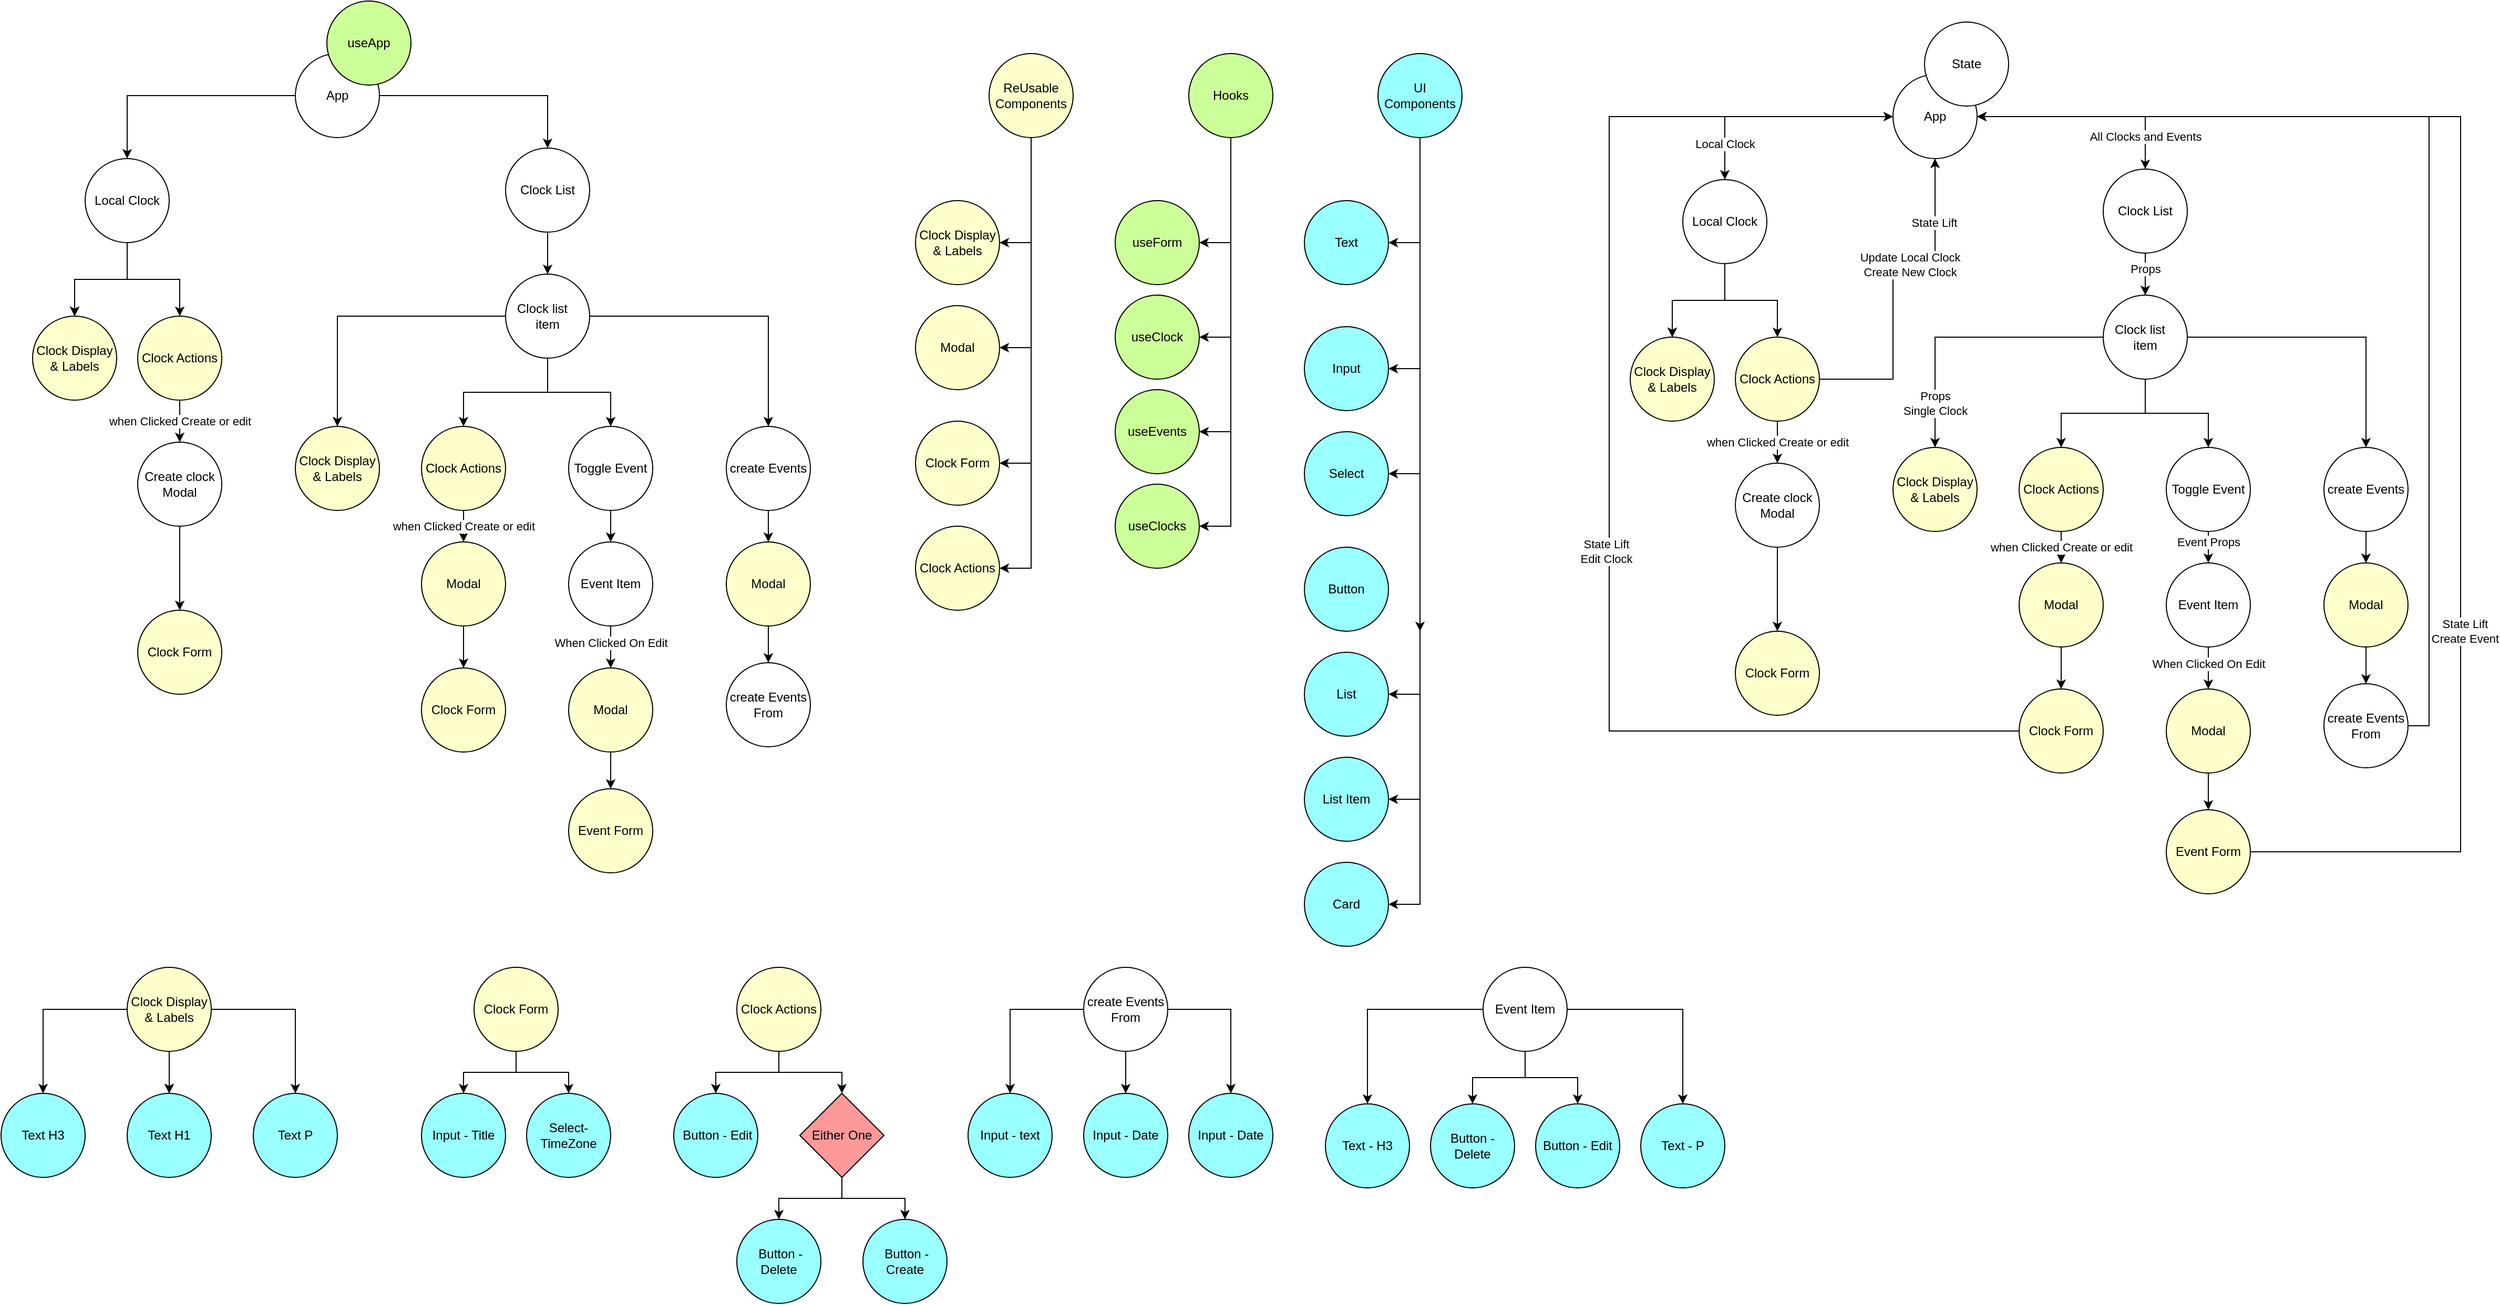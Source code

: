 <mxfile version="24.2.7" type="device">
  <diagram name="Page-1" id="4IScAdLVQbyTblqfuar1">
    <mxGraphModel dx="3585" dy="1930" grid="1" gridSize="10" guides="1" tooltips="1" connect="1" arrows="1" fold="1" page="1" pageScale="1" pageWidth="850" pageHeight="1100" math="0" shadow="0">
      <root>
        <mxCell id="0" />
        <mxCell id="1" parent="0" />
        <mxCell id="3OqYs08iJ2TYGvWtHfqb-6" value="" style="edgeStyle=orthogonalEdgeStyle;rounded=0;orthogonalLoop=1;jettySize=auto;html=1;" edge="1" parent="1" source="3OqYs08iJ2TYGvWtHfqb-1" target="3OqYs08iJ2TYGvWtHfqb-5">
          <mxGeometry relative="1" as="geometry" />
        </mxCell>
        <mxCell id="3OqYs08iJ2TYGvWtHfqb-8" value="" style="edgeStyle=orthogonalEdgeStyle;rounded=0;orthogonalLoop=1;jettySize=auto;html=1;" edge="1" parent="1" source="3OqYs08iJ2TYGvWtHfqb-1" target="3OqYs08iJ2TYGvWtHfqb-7">
          <mxGeometry relative="1" as="geometry" />
        </mxCell>
        <mxCell id="3OqYs08iJ2TYGvWtHfqb-1" value="App" style="ellipse;whiteSpace=wrap;html=1;aspect=fixed;" vertex="1" parent="1">
          <mxGeometry x="280" y="90" width="80" height="80" as="geometry" />
        </mxCell>
        <mxCell id="3OqYs08iJ2TYGvWtHfqb-21" value="" style="edgeStyle=orthogonalEdgeStyle;rounded=0;orthogonalLoop=1;jettySize=auto;html=1;" edge="1" parent="1" source="3OqYs08iJ2TYGvWtHfqb-5" target="3OqYs08iJ2TYGvWtHfqb-20">
          <mxGeometry relative="1" as="geometry" />
        </mxCell>
        <mxCell id="3OqYs08iJ2TYGvWtHfqb-22" value="" style="edgeStyle=orthogonalEdgeStyle;rounded=0;orthogonalLoop=1;jettySize=auto;html=1;" edge="1" parent="1" source="3OqYs08iJ2TYGvWtHfqb-5" target="3OqYs08iJ2TYGvWtHfqb-20">
          <mxGeometry relative="1" as="geometry" />
        </mxCell>
        <mxCell id="3OqYs08iJ2TYGvWtHfqb-25" value="" style="edgeStyle=orthogonalEdgeStyle;rounded=0;orthogonalLoop=1;jettySize=auto;html=1;" edge="1" parent="1" source="3OqYs08iJ2TYGvWtHfqb-5" target="3OqYs08iJ2TYGvWtHfqb-24">
          <mxGeometry relative="1" as="geometry" />
        </mxCell>
        <mxCell id="3OqYs08iJ2TYGvWtHfqb-5" value="Local Clock" style="ellipse;whiteSpace=wrap;html=1;aspect=fixed;" vertex="1" parent="1">
          <mxGeometry x="80" y="190" width="80" height="80" as="geometry" />
        </mxCell>
        <mxCell id="3OqYs08iJ2TYGvWtHfqb-30" value="" style="edgeStyle=orthogonalEdgeStyle;rounded=0;orthogonalLoop=1;jettySize=auto;html=1;" edge="1" parent="1" source="3OqYs08iJ2TYGvWtHfqb-7" target="3OqYs08iJ2TYGvWtHfqb-29">
          <mxGeometry relative="1" as="geometry" />
        </mxCell>
        <mxCell id="3OqYs08iJ2TYGvWtHfqb-7" value="Clock List" style="ellipse;whiteSpace=wrap;html=1;aspect=fixed;" vertex="1" parent="1">
          <mxGeometry x="480" y="180" width="80" height="80" as="geometry" />
        </mxCell>
        <mxCell id="3OqYs08iJ2TYGvWtHfqb-52" style="edgeStyle=orthogonalEdgeStyle;rounded=0;orthogonalLoop=1;jettySize=auto;html=1;" edge="1" parent="1" source="3OqYs08iJ2TYGvWtHfqb-9" target="3OqYs08iJ2TYGvWtHfqb-51">
          <mxGeometry relative="1" as="geometry" />
        </mxCell>
        <mxCell id="3OqYs08iJ2TYGvWtHfqb-9" value="Create clock Modal" style="ellipse;whiteSpace=wrap;html=1;aspect=fixed;" vertex="1" parent="1">
          <mxGeometry x="130" y="460" width="80" height="80" as="geometry" />
        </mxCell>
        <mxCell id="3OqYs08iJ2TYGvWtHfqb-38" value="" style="edgeStyle=orthogonalEdgeStyle;rounded=0;orthogonalLoop=1;jettySize=auto;html=1;" edge="1" parent="1" source="3OqYs08iJ2TYGvWtHfqb-11" target="3OqYs08iJ2TYGvWtHfqb-12">
          <mxGeometry relative="1" as="geometry">
            <Array as="points">
              <mxPoint x="980" y="270" />
            </Array>
          </mxGeometry>
        </mxCell>
        <mxCell id="3OqYs08iJ2TYGvWtHfqb-43" style="edgeStyle=orthogonalEdgeStyle;rounded=0;orthogonalLoop=1;jettySize=auto;html=1;entryX=1;entryY=0.5;entryDx=0;entryDy=0;" edge="1" parent="1" source="3OqYs08iJ2TYGvWtHfqb-11" target="3OqYs08iJ2TYGvWtHfqb-42">
          <mxGeometry relative="1" as="geometry" />
        </mxCell>
        <mxCell id="3OqYs08iJ2TYGvWtHfqb-50" style="edgeStyle=orthogonalEdgeStyle;rounded=0;orthogonalLoop=1;jettySize=auto;html=1;entryX=1;entryY=0.5;entryDx=0;entryDy=0;" edge="1" parent="1" source="3OqYs08iJ2TYGvWtHfqb-11" target="3OqYs08iJ2TYGvWtHfqb-49">
          <mxGeometry relative="1" as="geometry" />
        </mxCell>
        <mxCell id="3OqYs08iJ2TYGvWtHfqb-96" style="edgeStyle=orthogonalEdgeStyle;rounded=0;orthogonalLoop=1;jettySize=auto;html=1;entryX=1;entryY=0.5;entryDx=0;entryDy=0;" edge="1" parent="1" source="3OqYs08iJ2TYGvWtHfqb-11" target="3OqYs08iJ2TYGvWtHfqb-95">
          <mxGeometry relative="1" as="geometry" />
        </mxCell>
        <mxCell id="3OqYs08iJ2TYGvWtHfqb-11" value="R&lt;span style=&quot;background-color: initial;&quot;&gt;eUsable Components&lt;/span&gt;" style="ellipse;whiteSpace=wrap;html=1;aspect=fixed;fillColor=#FFFFCC;" vertex="1" parent="1">
          <mxGeometry x="940" y="90" width="80" height="80" as="geometry" />
        </mxCell>
        <mxCell id="3OqYs08iJ2TYGvWtHfqb-12" value="Clock Display &amp;amp; Labels" style="ellipse;whiteSpace=wrap;html=1;aspect=fixed;fillColor=#FFFFCC;" vertex="1" parent="1">
          <mxGeometry x="870" y="230" width="80" height="80" as="geometry" />
        </mxCell>
        <mxCell id="3OqYs08iJ2TYGvWtHfqb-20" value="Clock Display &amp;amp; Labels" style="ellipse;whiteSpace=wrap;html=1;aspect=fixed;fillColor=#FFFFCC;" vertex="1" parent="1">
          <mxGeometry x="30" y="340" width="80" height="80" as="geometry" />
        </mxCell>
        <mxCell id="3OqYs08iJ2TYGvWtHfqb-58" value="" style="edgeStyle=orthogonalEdgeStyle;rounded=0;orthogonalLoop=1;jettySize=auto;html=1;" edge="1" parent="1" source="3OqYs08iJ2TYGvWtHfqb-24" target="3OqYs08iJ2TYGvWtHfqb-9">
          <mxGeometry relative="1" as="geometry" />
        </mxCell>
        <mxCell id="3OqYs08iJ2TYGvWtHfqb-59" value="when Clicked Create or edit" style="edgeLabel;html=1;align=center;verticalAlign=middle;resizable=0;points=[];" vertex="1" connectable="0" parent="3OqYs08iJ2TYGvWtHfqb-58">
          <mxGeometry x="-0.55" y="1" relative="1" as="geometry">
            <mxPoint x="-1" y="11" as="offset" />
          </mxGeometry>
        </mxCell>
        <mxCell id="3OqYs08iJ2TYGvWtHfqb-24" value="Clock Actions" style="ellipse;whiteSpace=wrap;html=1;aspect=fixed;fillColor=#FFFFCC;" vertex="1" parent="1">
          <mxGeometry x="130" y="340" width="80" height="80" as="geometry" />
        </mxCell>
        <mxCell id="3OqYs08iJ2TYGvWtHfqb-35" value="" style="edgeStyle=orthogonalEdgeStyle;rounded=0;orthogonalLoop=1;jettySize=auto;html=1;" edge="1" parent="1" source="3OqYs08iJ2TYGvWtHfqb-29" target="3OqYs08iJ2TYGvWtHfqb-31">
          <mxGeometry relative="1" as="geometry" />
        </mxCell>
        <mxCell id="3OqYs08iJ2TYGvWtHfqb-63" style="edgeStyle=orthogonalEdgeStyle;rounded=0;orthogonalLoop=1;jettySize=auto;html=1;entryX=0.5;entryY=0;entryDx=0;entryDy=0;" edge="1" parent="1" source="3OqYs08iJ2TYGvWtHfqb-29" target="3OqYs08iJ2TYGvWtHfqb-60">
          <mxGeometry relative="1" as="geometry" />
        </mxCell>
        <mxCell id="3OqYs08iJ2TYGvWtHfqb-145" style="edgeStyle=orthogonalEdgeStyle;rounded=0;orthogonalLoop=1;jettySize=auto;html=1;entryX=0.5;entryY=0;entryDx=0;entryDy=0;" edge="1" parent="1" source="3OqYs08iJ2TYGvWtHfqb-29" target="3OqYs08iJ2TYGvWtHfqb-97">
          <mxGeometry relative="1" as="geometry" />
        </mxCell>
        <mxCell id="3OqYs08iJ2TYGvWtHfqb-146" style="edgeStyle=orthogonalEdgeStyle;rounded=0;orthogonalLoop=1;jettySize=auto;html=1;" edge="1" parent="1" source="3OqYs08iJ2TYGvWtHfqb-29" target="3OqYs08iJ2TYGvWtHfqb-32">
          <mxGeometry relative="1" as="geometry" />
        </mxCell>
        <mxCell id="3OqYs08iJ2TYGvWtHfqb-29" value="Clock list&amp;nbsp; &amp;nbsp;&lt;div&gt;item&lt;/div&gt;" style="ellipse;whiteSpace=wrap;html=1;aspect=fixed;" vertex="1" parent="1">
          <mxGeometry x="480" y="300" width="80" height="80" as="geometry" />
        </mxCell>
        <mxCell id="3OqYs08iJ2TYGvWtHfqb-31" value="Clock Display &amp;amp; Labels" style="ellipse;whiteSpace=wrap;html=1;aspect=fixed;fillColor=#FFFFCC;" vertex="1" parent="1">
          <mxGeometry x="280" y="445" width="80" height="80" as="geometry" />
        </mxCell>
        <mxCell id="3OqYs08iJ2TYGvWtHfqb-37" value="" style="edgeStyle=orthogonalEdgeStyle;rounded=0;orthogonalLoop=1;jettySize=auto;html=1;" edge="1" parent="1" source="3OqYs08iJ2TYGvWtHfqb-32" target="3OqYs08iJ2TYGvWtHfqb-36">
          <mxGeometry relative="1" as="geometry" />
        </mxCell>
        <mxCell id="3OqYs08iJ2TYGvWtHfqb-32" value="Toggle Event" style="ellipse;whiteSpace=wrap;html=1;aspect=fixed;" vertex="1" parent="1">
          <mxGeometry x="540" y="445" width="80" height="80" as="geometry" />
        </mxCell>
        <mxCell id="3OqYs08iJ2TYGvWtHfqb-56" value="" style="edgeStyle=orthogonalEdgeStyle;rounded=0;orthogonalLoop=1;jettySize=auto;html=1;" edge="1" parent="1" source="3OqYs08iJ2TYGvWtHfqb-36" target="3OqYs08iJ2TYGvWtHfqb-54">
          <mxGeometry relative="1" as="geometry" />
        </mxCell>
        <mxCell id="3OqYs08iJ2TYGvWtHfqb-57" value="When Clicked On Edit" style="edgeLabel;html=1;align=center;verticalAlign=middle;resizable=0;points=[];" vertex="1" connectable="0" parent="3OqYs08iJ2TYGvWtHfqb-56">
          <mxGeometry x="-0.2" y="-2" relative="1" as="geometry">
            <mxPoint x="2" as="offset" />
          </mxGeometry>
        </mxCell>
        <mxCell id="3OqYs08iJ2TYGvWtHfqb-36" value="Event Item" style="ellipse;whiteSpace=wrap;html=1;aspect=fixed;" vertex="1" parent="1">
          <mxGeometry x="540" y="555" width="80" height="80" as="geometry" />
        </mxCell>
        <mxCell id="3OqYs08iJ2TYGvWtHfqb-41" value="useForm" style="ellipse;whiteSpace=wrap;html=1;aspect=fixed;fillColor=#CCFF99;" vertex="1" parent="1">
          <mxGeometry x="1060" y="230" width="80" height="80" as="geometry" />
        </mxCell>
        <mxCell id="3OqYs08iJ2TYGvWtHfqb-42" value="Modal" style="ellipse;whiteSpace=wrap;html=1;aspect=fixed;fillColor=#FFFFCC;" vertex="1" parent="1">
          <mxGeometry x="870" y="330" width="80" height="80" as="geometry" />
        </mxCell>
        <mxCell id="3OqYs08iJ2TYGvWtHfqb-48" style="edgeStyle=orthogonalEdgeStyle;rounded=0;orthogonalLoop=1;jettySize=auto;html=1;entryX=1;entryY=0.5;entryDx=0;entryDy=0;" edge="1" parent="1" source="3OqYs08iJ2TYGvWtHfqb-47" target="3OqYs08iJ2TYGvWtHfqb-41">
          <mxGeometry relative="1" as="geometry" />
        </mxCell>
        <mxCell id="3OqYs08iJ2TYGvWtHfqb-141" style="edgeStyle=orthogonalEdgeStyle;rounded=0;orthogonalLoop=1;jettySize=auto;html=1;entryX=1;entryY=0.5;entryDx=0;entryDy=0;" edge="1" parent="1" source="3OqYs08iJ2TYGvWtHfqb-47" target="3OqYs08iJ2TYGvWtHfqb-137">
          <mxGeometry relative="1" as="geometry" />
        </mxCell>
        <mxCell id="3OqYs08iJ2TYGvWtHfqb-142" style="edgeStyle=orthogonalEdgeStyle;rounded=0;orthogonalLoop=1;jettySize=auto;html=1;entryX=1;entryY=0.5;entryDx=0;entryDy=0;" edge="1" parent="1" source="3OqYs08iJ2TYGvWtHfqb-47" target="3OqYs08iJ2TYGvWtHfqb-138">
          <mxGeometry relative="1" as="geometry" />
        </mxCell>
        <mxCell id="3OqYs08iJ2TYGvWtHfqb-190" style="edgeStyle=orthogonalEdgeStyle;rounded=0;orthogonalLoop=1;jettySize=auto;html=1;entryX=1;entryY=0.5;entryDx=0;entryDy=0;" edge="1" parent="1" source="3OqYs08iJ2TYGvWtHfqb-47" target="3OqYs08iJ2TYGvWtHfqb-189">
          <mxGeometry relative="1" as="geometry" />
        </mxCell>
        <mxCell id="3OqYs08iJ2TYGvWtHfqb-47" value="Hooks" style="ellipse;whiteSpace=wrap;html=1;aspect=fixed;fillColor=#CCFF99;" vertex="1" parent="1">
          <mxGeometry x="1130" y="90" width="80" height="80" as="geometry" />
        </mxCell>
        <mxCell id="3OqYs08iJ2TYGvWtHfqb-49" value="Clock Form" style="ellipse;whiteSpace=wrap;html=1;aspect=fixed;fillColor=#FFFFCC;" vertex="1" parent="1">
          <mxGeometry x="870" y="440" width="80" height="80" as="geometry" />
        </mxCell>
        <mxCell id="3OqYs08iJ2TYGvWtHfqb-51" value="Clock Form" style="ellipse;whiteSpace=wrap;html=1;aspect=fixed;fillColor=#FFFFCC;" vertex="1" parent="1">
          <mxGeometry x="130" y="620" width="80" height="80" as="geometry" />
        </mxCell>
        <mxCell id="3OqYs08iJ2TYGvWtHfqb-53" style="edgeStyle=orthogonalEdgeStyle;rounded=0;orthogonalLoop=1;jettySize=auto;html=1;" edge="1" parent="1" source="3OqYs08iJ2TYGvWtHfqb-54" target="3OqYs08iJ2TYGvWtHfqb-55">
          <mxGeometry relative="1" as="geometry" />
        </mxCell>
        <mxCell id="3OqYs08iJ2TYGvWtHfqb-55" value="Event Form" style="ellipse;whiteSpace=wrap;html=1;aspect=fixed;fillColor=#FFFFCC;" vertex="1" parent="1">
          <mxGeometry x="540" y="790" width="80" height="80" as="geometry" />
        </mxCell>
        <mxCell id="3OqYs08iJ2TYGvWtHfqb-65" value="" style="edgeStyle=orthogonalEdgeStyle;rounded=0;orthogonalLoop=1;jettySize=auto;html=1;" edge="1" parent="1" source="3OqYs08iJ2TYGvWtHfqb-60" target="3OqYs08iJ2TYGvWtHfqb-64">
          <mxGeometry relative="1" as="geometry" />
        </mxCell>
        <mxCell id="3OqYs08iJ2TYGvWtHfqb-60" value="create Events" style="ellipse;whiteSpace=wrap;html=1;aspect=fixed;" vertex="1" parent="1">
          <mxGeometry x="690" y="445" width="80" height="80" as="geometry" />
        </mxCell>
        <mxCell id="3OqYs08iJ2TYGvWtHfqb-67" value="" style="edgeStyle=orthogonalEdgeStyle;rounded=0;orthogonalLoop=1;jettySize=auto;html=1;" edge="1" parent="1" source="3OqYs08iJ2TYGvWtHfqb-64" target="3OqYs08iJ2TYGvWtHfqb-66">
          <mxGeometry relative="1" as="geometry" />
        </mxCell>
        <mxCell id="3OqYs08iJ2TYGvWtHfqb-64" value="Modal" style="ellipse;whiteSpace=wrap;html=1;aspect=fixed;fillColor=#FFFFCC;" vertex="1" parent="1">
          <mxGeometry x="690" y="555" width="80" height="80" as="geometry" />
        </mxCell>
        <mxCell id="3OqYs08iJ2TYGvWtHfqb-66" value="create Events&lt;div&gt;From&lt;/div&gt;" style="ellipse;whiteSpace=wrap;html=1;aspect=fixed;" vertex="1" parent="1">
          <mxGeometry x="690" y="670" width="80" height="80" as="geometry" />
        </mxCell>
        <mxCell id="3OqYs08iJ2TYGvWtHfqb-70" style="edgeStyle=orthogonalEdgeStyle;rounded=0;orthogonalLoop=1;jettySize=auto;html=1;entryX=1;entryY=0.5;entryDx=0;entryDy=0;" edge="1" parent="1" source="3OqYs08iJ2TYGvWtHfqb-68" target="3OqYs08iJ2TYGvWtHfqb-69">
          <mxGeometry relative="1" as="geometry" />
        </mxCell>
        <mxCell id="3OqYs08iJ2TYGvWtHfqb-75" style="edgeStyle=orthogonalEdgeStyle;rounded=0;orthogonalLoop=1;jettySize=auto;html=1;entryX=1;entryY=0.5;entryDx=0;entryDy=0;" edge="1" parent="1" source="3OqYs08iJ2TYGvWtHfqb-68" target="3OqYs08iJ2TYGvWtHfqb-72">
          <mxGeometry relative="1" as="geometry" />
        </mxCell>
        <mxCell id="3OqYs08iJ2TYGvWtHfqb-76" style="edgeStyle=orthogonalEdgeStyle;rounded=0;orthogonalLoop=1;jettySize=auto;html=1;entryX=1;entryY=0.5;entryDx=0;entryDy=0;" edge="1" parent="1" source="3OqYs08iJ2TYGvWtHfqb-68" target="3OqYs08iJ2TYGvWtHfqb-71">
          <mxGeometry relative="1" as="geometry" />
        </mxCell>
        <mxCell id="3OqYs08iJ2TYGvWtHfqb-80" style="edgeStyle=orthogonalEdgeStyle;rounded=0;orthogonalLoop=1;jettySize=auto;html=1;" edge="1" parent="1" source="3OqYs08iJ2TYGvWtHfqb-68">
          <mxGeometry relative="1" as="geometry">
            <mxPoint x="1350" y="640" as="targetPoint" />
          </mxGeometry>
        </mxCell>
        <mxCell id="3OqYs08iJ2TYGvWtHfqb-83" style="edgeStyle=orthogonalEdgeStyle;rounded=0;orthogonalLoop=1;jettySize=auto;html=1;entryX=1;entryY=0.5;entryDx=0;entryDy=0;" edge="1" parent="1" source="3OqYs08iJ2TYGvWtHfqb-68" target="3OqYs08iJ2TYGvWtHfqb-77">
          <mxGeometry relative="1" as="geometry" />
        </mxCell>
        <mxCell id="3OqYs08iJ2TYGvWtHfqb-84" style="edgeStyle=orthogonalEdgeStyle;rounded=0;orthogonalLoop=1;jettySize=auto;html=1;entryX=1;entryY=0.5;entryDx=0;entryDy=0;" edge="1" parent="1" source="3OqYs08iJ2TYGvWtHfqb-68" target="3OqYs08iJ2TYGvWtHfqb-78">
          <mxGeometry relative="1" as="geometry" />
        </mxCell>
        <mxCell id="3OqYs08iJ2TYGvWtHfqb-85" style="edgeStyle=orthogonalEdgeStyle;rounded=0;orthogonalLoop=1;jettySize=auto;html=1;entryX=1;entryY=0.5;entryDx=0;entryDy=0;" edge="1" parent="1" source="3OqYs08iJ2TYGvWtHfqb-68" target="3OqYs08iJ2TYGvWtHfqb-79">
          <mxGeometry relative="1" as="geometry" />
        </mxCell>
        <mxCell id="3OqYs08iJ2TYGvWtHfqb-68" value="UI Components" style="ellipse;whiteSpace=wrap;html=1;aspect=fixed;fillColor=#99FFFF;" vertex="1" parent="1">
          <mxGeometry x="1310" y="90" width="80" height="80" as="geometry" />
        </mxCell>
        <mxCell id="3OqYs08iJ2TYGvWtHfqb-69" value="Text" style="ellipse;whiteSpace=wrap;html=1;aspect=fixed;fillColor=#99FFFF;" vertex="1" parent="1">
          <mxGeometry x="1240" y="230" width="80" height="80" as="geometry" />
        </mxCell>
        <mxCell id="3OqYs08iJ2TYGvWtHfqb-71" value="Input" style="ellipse;whiteSpace=wrap;html=1;aspect=fixed;fillColor=#99FFFF;" vertex="1" parent="1">
          <mxGeometry x="1240" y="350" width="80" height="80" as="geometry" />
        </mxCell>
        <mxCell id="3OqYs08iJ2TYGvWtHfqb-72" value="Select" style="ellipse;whiteSpace=wrap;html=1;aspect=fixed;fillColor=#99FFFF;" vertex="1" parent="1">
          <mxGeometry x="1240" y="450" width="80" height="80" as="geometry" />
        </mxCell>
        <mxCell id="3OqYs08iJ2TYGvWtHfqb-73" value="Button" style="ellipse;whiteSpace=wrap;html=1;aspect=fixed;fillColor=#99FFFF;" vertex="1" parent="1">
          <mxGeometry x="1240" y="560" width="80" height="80" as="geometry" />
        </mxCell>
        <mxCell id="3OqYs08iJ2TYGvWtHfqb-77" value="List" style="ellipse;whiteSpace=wrap;html=1;aspect=fixed;fillColor=#99FFFF;" vertex="1" parent="1">
          <mxGeometry x="1240" y="660" width="80" height="80" as="geometry" />
        </mxCell>
        <mxCell id="3OqYs08iJ2TYGvWtHfqb-78" value="List Item" style="ellipse;whiteSpace=wrap;html=1;aspect=fixed;fillColor=#99FFFF;" vertex="1" parent="1">
          <mxGeometry x="1240" y="760" width="80" height="80" as="geometry" />
        </mxCell>
        <mxCell id="3OqYs08iJ2TYGvWtHfqb-79" value="Card" style="ellipse;whiteSpace=wrap;html=1;aspect=fixed;fillColor=#99FFFF;" vertex="1" parent="1">
          <mxGeometry x="1240" y="860" width="80" height="80" as="geometry" />
        </mxCell>
        <mxCell id="3OqYs08iJ2TYGvWtHfqb-90" value="" style="edgeStyle=orthogonalEdgeStyle;rounded=0;orthogonalLoop=1;jettySize=auto;html=1;" edge="1" parent="1" source="3OqYs08iJ2TYGvWtHfqb-86" target="3OqYs08iJ2TYGvWtHfqb-88">
          <mxGeometry relative="1" as="geometry" />
        </mxCell>
        <mxCell id="3OqYs08iJ2TYGvWtHfqb-91" style="edgeStyle=orthogonalEdgeStyle;rounded=0;orthogonalLoop=1;jettySize=auto;html=1;" edge="1" parent="1" source="3OqYs08iJ2TYGvWtHfqb-86" target="3OqYs08iJ2TYGvWtHfqb-88">
          <mxGeometry relative="1" as="geometry" />
        </mxCell>
        <mxCell id="3OqYs08iJ2TYGvWtHfqb-93" style="edgeStyle=orthogonalEdgeStyle;rounded=0;orthogonalLoop=1;jettySize=auto;html=1;" edge="1" parent="1" source="3OqYs08iJ2TYGvWtHfqb-86" target="3OqYs08iJ2TYGvWtHfqb-89">
          <mxGeometry relative="1" as="geometry" />
        </mxCell>
        <mxCell id="3OqYs08iJ2TYGvWtHfqb-94" style="edgeStyle=orthogonalEdgeStyle;rounded=0;orthogonalLoop=1;jettySize=auto;html=1;entryX=0.5;entryY=0;entryDx=0;entryDy=0;" edge="1" parent="1" source="3OqYs08iJ2TYGvWtHfqb-86" target="3OqYs08iJ2TYGvWtHfqb-87">
          <mxGeometry relative="1" as="geometry" />
        </mxCell>
        <mxCell id="3OqYs08iJ2TYGvWtHfqb-86" value="Clock Display &amp;amp; Labels" style="ellipse;whiteSpace=wrap;html=1;aspect=fixed;fillColor=#FFFFCC;" vertex="1" parent="1">
          <mxGeometry x="120" y="960" width="80" height="80" as="geometry" />
        </mxCell>
        <mxCell id="3OqYs08iJ2TYGvWtHfqb-87" value="Text H3" style="ellipse;whiteSpace=wrap;html=1;aspect=fixed;fillColor=#99FFFF;" vertex="1" parent="1">
          <mxGeometry y="1080" width="80" height="80" as="geometry" />
        </mxCell>
        <mxCell id="3OqYs08iJ2TYGvWtHfqb-88" value="Text H1" style="ellipse;whiteSpace=wrap;html=1;aspect=fixed;fillColor=#99FFFF;" vertex="1" parent="1">
          <mxGeometry x="120" y="1080" width="80" height="80" as="geometry" />
        </mxCell>
        <mxCell id="3OqYs08iJ2TYGvWtHfqb-89" value="Text P" style="ellipse;whiteSpace=wrap;html=1;aspect=fixed;fillColor=#99FFFF;" vertex="1" parent="1">
          <mxGeometry x="240" y="1080" width="80" height="80" as="geometry" />
        </mxCell>
        <mxCell id="3OqYs08iJ2TYGvWtHfqb-95" value="Clock Actions" style="ellipse;whiteSpace=wrap;html=1;aspect=fixed;fillColor=#FFFFCC;" vertex="1" parent="1">
          <mxGeometry x="870" y="540" width="80" height="80" as="geometry" />
        </mxCell>
        <mxCell id="3OqYs08iJ2TYGvWtHfqb-102" value="" style="edgeStyle=orthogonalEdgeStyle;rounded=0;orthogonalLoop=1;jettySize=auto;html=1;" edge="1" parent="1" source="3OqYs08iJ2TYGvWtHfqb-97" target="3OqYs08iJ2TYGvWtHfqb-99">
          <mxGeometry relative="1" as="geometry" />
        </mxCell>
        <mxCell id="3OqYs08iJ2TYGvWtHfqb-97" value="Clock Actions" style="ellipse;whiteSpace=wrap;html=1;aspect=fixed;fillColor=#FFFFCC;" vertex="1" parent="1">
          <mxGeometry x="400" y="445" width="80" height="80" as="geometry" />
        </mxCell>
        <mxCell id="3OqYs08iJ2TYGvWtHfqb-98" style="edgeStyle=orthogonalEdgeStyle;rounded=0;orthogonalLoop=1;jettySize=auto;html=1;" edge="1" parent="1" source="3OqYs08iJ2TYGvWtHfqb-99" target="3OqYs08iJ2TYGvWtHfqb-101">
          <mxGeometry relative="1" as="geometry" />
        </mxCell>
        <mxCell id="3OqYs08iJ2TYGvWtHfqb-99" value="Modal" style="ellipse;whiteSpace=wrap;html=1;aspect=fixed;fillColor=#FFFFCC;" vertex="1" parent="1">
          <mxGeometry x="400" y="555" width="80" height="80" as="geometry" />
        </mxCell>
        <mxCell id="3OqYs08iJ2TYGvWtHfqb-100" value="when Clicked Create or edit" style="edgeLabel;html=1;align=center;verticalAlign=middle;resizable=0;points=[];" vertex="1" connectable="0" parent="1">
          <mxGeometry x="440" y="540" as="geometry" />
        </mxCell>
        <mxCell id="3OqYs08iJ2TYGvWtHfqb-101" value="Clock Form" style="ellipse;whiteSpace=wrap;html=1;aspect=fixed;fillColor=#FFFFCC;" vertex="1" parent="1">
          <mxGeometry x="400" y="675" width="80" height="80" as="geometry" />
        </mxCell>
        <mxCell id="3OqYs08iJ2TYGvWtHfqb-106" style="edgeStyle=orthogonalEdgeStyle;rounded=0;orthogonalLoop=1;jettySize=auto;html=1;entryX=0.5;entryY=0;entryDx=0;entryDy=0;" edge="1" parent="1" source="3OqYs08iJ2TYGvWtHfqb-103" target="3OqYs08iJ2TYGvWtHfqb-104">
          <mxGeometry relative="1" as="geometry" />
        </mxCell>
        <mxCell id="3OqYs08iJ2TYGvWtHfqb-107" style="edgeStyle=orthogonalEdgeStyle;rounded=0;orthogonalLoop=1;jettySize=auto;html=1;" edge="1" parent="1" source="3OqYs08iJ2TYGvWtHfqb-103" target="3OqYs08iJ2TYGvWtHfqb-105">
          <mxGeometry relative="1" as="geometry" />
        </mxCell>
        <mxCell id="3OqYs08iJ2TYGvWtHfqb-103" value="Clock Form" style="ellipse;whiteSpace=wrap;html=1;aspect=fixed;fillColor=#FFFFCC;" vertex="1" parent="1">
          <mxGeometry x="450" y="960" width="80" height="80" as="geometry" />
        </mxCell>
        <mxCell id="3OqYs08iJ2TYGvWtHfqb-104" value="Input - Title" style="ellipse;whiteSpace=wrap;html=1;aspect=fixed;fillColor=#99FFFF;" vertex="1" parent="1">
          <mxGeometry x="400" y="1080" width="80" height="80" as="geometry" />
        </mxCell>
        <mxCell id="3OqYs08iJ2TYGvWtHfqb-105" value="Select- TimeZone" style="ellipse;whiteSpace=wrap;html=1;aspect=fixed;fillColor=#99FFFF;" vertex="1" parent="1">
          <mxGeometry x="500" y="1080" width="80" height="80" as="geometry" />
        </mxCell>
        <mxCell id="3OqYs08iJ2TYGvWtHfqb-112" style="edgeStyle=orthogonalEdgeStyle;rounded=0;orthogonalLoop=1;jettySize=auto;html=1;entryX=0.5;entryY=0;entryDx=0;entryDy=0;" edge="1" parent="1" source="3OqYs08iJ2TYGvWtHfqb-108" target="3OqYs08iJ2TYGvWtHfqb-109">
          <mxGeometry relative="1" as="geometry" />
        </mxCell>
        <mxCell id="3OqYs08iJ2TYGvWtHfqb-116" style="edgeStyle=orthogonalEdgeStyle;rounded=0;orthogonalLoop=1;jettySize=auto;html=1;entryX=0.5;entryY=0;entryDx=0;entryDy=0;" edge="1" parent="1" source="3OqYs08iJ2TYGvWtHfqb-108" target="3OqYs08iJ2TYGvWtHfqb-115">
          <mxGeometry relative="1" as="geometry" />
        </mxCell>
        <mxCell id="3OqYs08iJ2TYGvWtHfqb-108" value="Clock Actions" style="ellipse;whiteSpace=wrap;html=1;aspect=fixed;fillColor=#FFFFCC;" vertex="1" parent="1">
          <mxGeometry x="700" y="960" width="80" height="80" as="geometry" />
        </mxCell>
        <mxCell id="3OqYs08iJ2TYGvWtHfqb-109" value="&amp;nbsp;Button - Edit&lt;span style=&quot;color: rgba(0, 0, 0, 0); font-family: monospace; font-size: 0px; text-align: start; text-wrap: nowrap;&quot;&gt;%3CmxGraphModel%3E%3Croot%3E%3CmxCell%20id%3D%220%22%2F%3E%3CmxCell%20id%3D%221%22%20parent%3D%220%22%2F%3E%3CmxCell%20id%3D%222%22%20value%3D%22Button%22%20style%3D%22ellipse%3BwhiteSpace%3Dwrap%3Bhtml%3D1%3Baspect%3Dfixed%3BfillColor%3D%2399FFFF%3B%22%20vertex%3D%221%22%20parent%3D%221%22%3E%3CmxGeometry%20x%3D%221180%22%20y%3D%22610%22%20width%3D%2280%22%20height%3D%2280%22%20as%3D%22geometry%22%2F%3E%3C%2FmxCell%3E%3C%2Froot%3E%3C%2FmxGraphModel%3E&lt;/span&gt;" style="ellipse;whiteSpace=wrap;html=1;aspect=fixed;fillColor=#99FFFF;" vertex="1" parent="1">
          <mxGeometry x="640" y="1080" width="80" height="80" as="geometry" />
        </mxCell>
        <mxCell id="3OqYs08iJ2TYGvWtHfqb-110" value="&amp;nbsp;Button - Delete&lt;span style=&quot;color: rgba(0, 0, 0, 0); font-family: monospace; font-size: 0px; text-align: start; text-wrap: nowrap;&quot;&gt;%3CmxGraphModel%3E%3Croot%3E%3CmxCell%20id%3D%220%22%2F%3E%3CmxCell%20id%3D%221%22%20parent%3D%220%22%2F%3E%3CmxCell%20id%3D%222%22%20value%3D%22Button%22%20style%3D%22ellipse%3BwhiteSpace%3Dwrap%3Bhtml%3D1%3Baspect%3Dfixed%3BfillColor%3D%2399FFFF%3B%22%20vertex%3D%221%22%20parent%3D%221%22%3E%3CmxGeometry%20x%3D%221180%22%20y%3D%22610%22%20width%3D%2280%22%20height%3D%2280%22%20as%3D%22geometry%22%2F%3E%3C%2FmxCell%3E%3C%2Froot%3E%3C%2FmxGraphModel%3E&lt;/span&gt;" style="ellipse;whiteSpace=wrap;html=1;aspect=fixed;fillColor=#99FFFF;" vertex="1" parent="1">
          <mxGeometry x="700" y="1200" width="80" height="80" as="geometry" />
        </mxCell>
        <mxCell id="3OqYs08iJ2TYGvWtHfqb-111" value="&amp;nbsp;Button - Create&lt;span style=&quot;color: rgba(0, 0, 0, 0); font-family: monospace; font-size: 0px; text-align: start; text-wrap: nowrap;&quot;&gt;%3CmxGraphModel%3E%3Croot%3E%3CmxCell%20id%3D%220%22%2F%3E%3CmxCell%20id%3D%221%22%20parent%3D%220%22%2F%3E%3CmxCell%20id%3D%222%22%20value%3D%22Button%22%20style%3D%22ellipse%3BwhiteSpace%3Dwrap%3Bhtml%3D1%3Baspect%3Dfixed%3BfillColor%3D%2399FFFF%3B%22%20vertex%3D%221%22%20parent%3D%221%22%3E%3CmxGeometry%20x%3D%221180%22%20y%3D%22610%22%20width%3D%2280%22%20height%3D%2280%22%20as%3D%22geometry%22%2F%3E%3C%2FmxCell%3E%3C%2Froot%3E%3C%2FmxGraphModel%3E&lt;/span&gt;" style="ellipse;whiteSpace=wrap;html=1;aspect=fixed;fillColor=#99FFFF;" vertex="1" parent="1">
          <mxGeometry x="820" y="1200" width="80" height="80" as="geometry" />
        </mxCell>
        <mxCell id="3OqYs08iJ2TYGvWtHfqb-118" style="edgeStyle=orthogonalEdgeStyle;rounded=0;orthogonalLoop=1;jettySize=auto;html=1;entryX=0.5;entryY=0;entryDx=0;entryDy=0;" edge="1" parent="1" source="3OqYs08iJ2TYGvWtHfqb-115" target="3OqYs08iJ2TYGvWtHfqb-111">
          <mxGeometry relative="1" as="geometry" />
        </mxCell>
        <mxCell id="3OqYs08iJ2TYGvWtHfqb-119" style="edgeStyle=orthogonalEdgeStyle;rounded=0;orthogonalLoop=1;jettySize=auto;html=1;entryX=0.5;entryY=0;entryDx=0;entryDy=0;" edge="1" parent="1" source="3OqYs08iJ2TYGvWtHfqb-115" target="3OqYs08iJ2TYGvWtHfqb-110">
          <mxGeometry relative="1" as="geometry" />
        </mxCell>
        <mxCell id="3OqYs08iJ2TYGvWtHfqb-115" value="Either One" style="rhombus;whiteSpace=wrap;html=1;fillColor=#FF9999;" vertex="1" parent="1">
          <mxGeometry x="760" y="1080" width="80" height="80" as="geometry" />
        </mxCell>
        <mxCell id="3OqYs08iJ2TYGvWtHfqb-124" value="" style="edgeStyle=orthogonalEdgeStyle;rounded=0;orthogonalLoop=1;jettySize=auto;html=1;" edge="1" parent="1" source="3OqYs08iJ2TYGvWtHfqb-120" target="3OqYs08iJ2TYGvWtHfqb-121">
          <mxGeometry relative="1" as="geometry" />
        </mxCell>
        <mxCell id="3OqYs08iJ2TYGvWtHfqb-125" style="edgeStyle=orthogonalEdgeStyle;rounded=0;orthogonalLoop=1;jettySize=auto;html=1;entryX=0.5;entryY=0;entryDx=0;entryDy=0;" edge="1" parent="1" source="3OqYs08iJ2TYGvWtHfqb-120" target="3OqYs08iJ2TYGvWtHfqb-122">
          <mxGeometry relative="1" as="geometry" />
        </mxCell>
        <mxCell id="3OqYs08iJ2TYGvWtHfqb-126" style="edgeStyle=orthogonalEdgeStyle;rounded=0;orthogonalLoop=1;jettySize=auto;html=1;entryX=0.5;entryY=0;entryDx=0;entryDy=0;" edge="1" parent="1" source="3OqYs08iJ2TYGvWtHfqb-120" target="3OqYs08iJ2TYGvWtHfqb-123">
          <mxGeometry relative="1" as="geometry" />
        </mxCell>
        <mxCell id="3OqYs08iJ2TYGvWtHfqb-120" value="create Events&lt;div&gt;From&lt;/div&gt;" style="ellipse;whiteSpace=wrap;html=1;aspect=fixed;" vertex="1" parent="1">
          <mxGeometry x="1030" y="960" width="80" height="80" as="geometry" />
        </mxCell>
        <mxCell id="3OqYs08iJ2TYGvWtHfqb-121" value="Input - Date" style="ellipse;whiteSpace=wrap;html=1;aspect=fixed;fillColor=#99FFFF;" vertex="1" parent="1">
          <mxGeometry x="1030" y="1080" width="80" height="80" as="geometry" />
        </mxCell>
        <mxCell id="3OqYs08iJ2TYGvWtHfqb-122" value="Input - text" style="ellipse;whiteSpace=wrap;html=1;aspect=fixed;fillColor=#99FFFF;" vertex="1" parent="1">
          <mxGeometry x="920" y="1080" width="80" height="80" as="geometry" />
        </mxCell>
        <mxCell id="3OqYs08iJ2TYGvWtHfqb-123" value="Input - Date" style="ellipse;whiteSpace=wrap;html=1;aspect=fixed;fillColor=#99FFFF;" vertex="1" parent="1">
          <mxGeometry x="1130" y="1080" width="80" height="80" as="geometry" />
        </mxCell>
        <mxCell id="3OqYs08iJ2TYGvWtHfqb-130" style="edgeStyle=orthogonalEdgeStyle;rounded=0;orthogonalLoop=1;jettySize=auto;html=1;entryX=0.5;entryY=0;entryDx=0;entryDy=0;" edge="1" parent="1" source="3OqYs08iJ2TYGvWtHfqb-127" target="3OqYs08iJ2TYGvWtHfqb-128">
          <mxGeometry relative="1" as="geometry" />
        </mxCell>
        <mxCell id="3OqYs08iJ2TYGvWtHfqb-132" style="edgeStyle=orthogonalEdgeStyle;rounded=0;orthogonalLoop=1;jettySize=auto;html=1;entryX=0.5;entryY=0;entryDx=0;entryDy=0;" edge="1" parent="1" source="3OqYs08iJ2TYGvWtHfqb-127" target="3OqYs08iJ2TYGvWtHfqb-129">
          <mxGeometry relative="1" as="geometry" />
        </mxCell>
        <mxCell id="3OqYs08iJ2TYGvWtHfqb-135" style="edgeStyle=orthogonalEdgeStyle;rounded=0;orthogonalLoop=1;jettySize=auto;html=1;entryX=0.5;entryY=0;entryDx=0;entryDy=0;" edge="1" parent="1" source="3OqYs08iJ2TYGvWtHfqb-127" target="3OqYs08iJ2TYGvWtHfqb-133">
          <mxGeometry relative="1" as="geometry" />
        </mxCell>
        <mxCell id="3OqYs08iJ2TYGvWtHfqb-136" style="edgeStyle=orthogonalEdgeStyle;rounded=0;orthogonalLoop=1;jettySize=auto;html=1;entryX=0.5;entryY=0;entryDx=0;entryDy=0;" edge="1" parent="1" source="3OqYs08iJ2TYGvWtHfqb-127" target="3OqYs08iJ2TYGvWtHfqb-134">
          <mxGeometry relative="1" as="geometry" />
        </mxCell>
        <mxCell id="3OqYs08iJ2TYGvWtHfqb-127" value="Event Item" style="ellipse;whiteSpace=wrap;html=1;aspect=fixed;" vertex="1" parent="1">
          <mxGeometry x="1410" y="960" width="80" height="80" as="geometry" />
        </mxCell>
        <mxCell id="3OqYs08iJ2TYGvWtHfqb-128" value="Text - H3" style="ellipse;whiteSpace=wrap;html=1;aspect=fixed;fillColor=#99FFFF;" vertex="1" parent="1">
          <mxGeometry x="1260" y="1090" width="80" height="80" as="geometry" />
        </mxCell>
        <mxCell id="3OqYs08iJ2TYGvWtHfqb-129" value="Text - P" style="ellipse;whiteSpace=wrap;html=1;aspect=fixed;fillColor=#99FFFF;" vertex="1" parent="1">
          <mxGeometry x="1560" y="1090" width="80" height="80" as="geometry" />
        </mxCell>
        <mxCell id="3OqYs08iJ2TYGvWtHfqb-133" value="Button - Delete" style="ellipse;whiteSpace=wrap;html=1;aspect=fixed;fillColor=#99FFFF;" vertex="1" parent="1">
          <mxGeometry x="1360" y="1090" width="80" height="80" as="geometry" />
        </mxCell>
        <mxCell id="3OqYs08iJ2TYGvWtHfqb-134" value="Button - Edit" style="ellipse;whiteSpace=wrap;html=1;aspect=fixed;fillColor=#99FFFF;" vertex="1" parent="1">
          <mxGeometry x="1460" y="1090" width="80" height="80" as="geometry" />
        </mxCell>
        <mxCell id="3OqYs08iJ2TYGvWtHfqb-137" value="useClock" style="ellipse;whiteSpace=wrap;html=1;aspect=fixed;fillColor=#CCFF99;" vertex="1" parent="1">
          <mxGeometry x="1060" y="320" width="80" height="80" as="geometry" />
        </mxCell>
        <mxCell id="3OqYs08iJ2TYGvWtHfqb-138" value="useEvents" style="ellipse;whiteSpace=wrap;html=1;aspect=fixed;fillColor=#CCFF99;" vertex="1" parent="1">
          <mxGeometry x="1060" y="410" width="80" height="80" as="geometry" />
        </mxCell>
        <mxCell id="3OqYs08iJ2TYGvWtHfqb-143" value="useApp" style="ellipse;whiteSpace=wrap;html=1;aspect=fixed;fillColor=#CCFF99;" vertex="1" parent="1">
          <mxGeometry x="310" y="40" width="80" height="80" as="geometry" />
        </mxCell>
        <mxCell id="3OqYs08iJ2TYGvWtHfqb-147" value="" style="edgeStyle=orthogonalEdgeStyle;rounded=0;orthogonalLoop=1;jettySize=auto;html=1;" edge="1" parent="1" source="3OqYs08iJ2TYGvWtHfqb-149" target="3OqYs08iJ2TYGvWtHfqb-153">
          <mxGeometry relative="1" as="geometry" />
        </mxCell>
        <mxCell id="3OqYs08iJ2TYGvWtHfqb-208" value="Local Clock" style="edgeLabel;html=1;align=center;verticalAlign=middle;resizable=0;points=[];" vertex="1" connectable="0" parent="3OqYs08iJ2TYGvWtHfqb-147">
          <mxGeometry x="0.686" relative="1" as="geometry">
            <mxPoint as="offset" />
          </mxGeometry>
        </mxCell>
        <mxCell id="3OqYs08iJ2TYGvWtHfqb-148" value="" style="edgeStyle=orthogonalEdgeStyle;rounded=0;orthogonalLoop=1;jettySize=auto;html=1;" edge="1" parent="1" source="3OqYs08iJ2TYGvWtHfqb-149" target="3OqYs08iJ2TYGvWtHfqb-155">
          <mxGeometry relative="1" as="geometry" />
        </mxCell>
        <mxCell id="3OqYs08iJ2TYGvWtHfqb-196" value="All Clocks and Events" style="edgeLabel;html=1;align=center;verticalAlign=middle;resizable=0;points=[];" vertex="1" connectable="0" parent="3OqYs08iJ2TYGvWtHfqb-148">
          <mxGeometry x="0.7" relative="1" as="geometry">
            <mxPoint as="offset" />
          </mxGeometry>
        </mxCell>
        <mxCell id="3OqYs08iJ2TYGvWtHfqb-149" value="App" style="ellipse;whiteSpace=wrap;html=1;aspect=fixed;" vertex="1" parent="1">
          <mxGeometry x="1800" y="110" width="80" height="80" as="geometry" />
        </mxCell>
        <mxCell id="3OqYs08iJ2TYGvWtHfqb-150" value="" style="edgeStyle=orthogonalEdgeStyle;rounded=0;orthogonalLoop=1;jettySize=auto;html=1;" edge="1" parent="1" source="3OqYs08iJ2TYGvWtHfqb-153" target="3OqYs08iJ2TYGvWtHfqb-158">
          <mxGeometry relative="1" as="geometry" />
        </mxCell>
        <mxCell id="3OqYs08iJ2TYGvWtHfqb-151" value="" style="edgeStyle=orthogonalEdgeStyle;rounded=0;orthogonalLoop=1;jettySize=auto;html=1;" edge="1" parent="1" source="3OqYs08iJ2TYGvWtHfqb-153" target="3OqYs08iJ2TYGvWtHfqb-158">
          <mxGeometry relative="1" as="geometry" />
        </mxCell>
        <mxCell id="3OqYs08iJ2TYGvWtHfqb-152" value="" style="edgeStyle=orthogonalEdgeStyle;rounded=0;orthogonalLoop=1;jettySize=auto;html=1;" edge="1" parent="1" source="3OqYs08iJ2TYGvWtHfqb-153" target="3OqYs08iJ2TYGvWtHfqb-161">
          <mxGeometry relative="1" as="geometry" />
        </mxCell>
        <mxCell id="3OqYs08iJ2TYGvWtHfqb-153" value="Local Clock" style="ellipse;whiteSpace=wrap;html=1;aspect=fixed;" vertex="1" parent="1">
          <mxGeometry x="1600" y="210" width="80" height="80" as="geometry" />
        </mxCell>
        <mxCell id="3OqYs08iJ2TYGvWtHfqb-154" value="" style="edgeStyle=orthogonalEdgeStyle;rounded=0;orthogonalLoop=1;jettySize=auto;html=1;" edge="1" parent="1" source="3OqYs08iJ2TYGvWtHfqb-155" target="3OqYs08iJ2TYGvWtHfqb-166">
          <mxGeometry relative="1" as="geometry" />
        </mxCell>
        <mxCell id="3OqYs08iJ2TYGvWtHfqb-198" value="Props" style="edgeLabel;html=1;align=center;verticalAlign=middle;resizable=0;points=[];" vertex="1" connectable="0" parent="3OqYs08iJ2TYGvWtHfqb-154">
          <mxGeometry x="-0.282" relative="1" as="geometry">
            <mxPoint as="offset" />
          </mxGeometry>
        </mxCell>
        <mxCell id="3OqYs08iJ2TYGvWtHfqb-155" value="Clock List" style="ellipse;whiteSpace=wrap;html=1;aspect=fixed;" vertex="1" parent="1">
          <mxGeometry x="2000" y="200" width="80" height="80" as="geometry" />
        </mxCell>
        <mxCell id="3OqYs08iJ2TYGvWtHfqb-156" style="edgeStyle=orthogonalEdgeStyle;rounded=0;orthogonalLoop=1;jettySize=auto;html=1;" edge="1" parent="1" source="3OqYs08iJ2TYGvWtHfqb-157" target="3OqYs08iJ2TYGvWtHfqb-173">
          <mxGeometry relative="1" as="geometry" />
        </mxCell>
        <mxCell id="3OqYs08iJ2TYGvWtHfqb-157" value="Create clock Modal" style="ellipse;whiteSpace=wrap;html=1;aspect=fixed;" vertex="1" parent="1">
          <mxGeometry x="1650" y="480" width="80" height="80" as="geometry" />
        </mxCell>
        <mxCell id="3OqYs08iJ2TYGvWtHfqb-158" value="Clock Display &amp;amp; Labels" style="ellipse;whiteSpace=wrap;html=1;aspect=fixed;fillColor=#FFFFCC;" vertex="1" parent="1">
          <mxGeometry x="1550" y="360" width="80" height="80" as="geometry" />
        </mxCell>
        <mxCell id="3OqYs08iJ2TYGvWtHfqb-159" value="" style="edgeStyle=orthogonalEdgeStyle;rounded=0;orthogonalLoop=1;jettySize=auto;html=1;" edge="1" parent="1" source="3OqYs08iJ2TYGvWtHfqb-161" target="3OqYs08iJ2TYGvWtHfqb-157">
          <mxGeometry relative="1" as="geometry" />
        </mxCell>
        <mxCell id="3OqYs08iJ2TYGvWtHfqb-160" value="when Clicked Create or edit" style="edgeLabel;html=1;align=center;verticalAlign=middle;resizable=0;points=[];" vertex="1" connectable="0" parent="3OqYs08iJ2TYGvWtHfqb-159">
          <mxGeometry x="-0.55" y="1" relative="1" as="geometry">
            <mxPoint x="-1" y="11" as="offset" />
          </mxGeometry>
        </mxCell>
        <mxCell id="3OqYs08iJ2TYGvWtHfqb-193" style="edgeStyle=orthogonalEdgeStyle;rounded=0;orthogonalLoop=1;jettySize=auto;html=1;entryX=0.5;entryY=1;entryDx=0;entryDy=0;" edge="1" parent="1" source="3OqYs08iJ2TYGvWtHfqb-161" target="3OqYs08iJ2TYGvWtHfqb-149">
          <mxGeometry relative="1" as="geometry">
            <Array as="points">
              <mxPoint x="1800" y="400" />
              <mxPoint x="1800" y="290" />
              <mxPoint x="1840" y="290" />
            </Array>
          </mxGeometry>
        </mxCell>
        <mxCell id="3OqYs08iJ2TYGvWtHfqb-195" value="Update Local Clock&lt;div&gt;Create New Clock&lt;/div&gt;" style="edgeLabel;html=1;align=center;verticalAlign=middle;resizable=0;points=[];" vertex="1" connectable="0" parent="3OqYs08iJ2TYGvWtHfqb-193">
          <mxGeometry x="0.221" y="-1" relative="1" as="geometry">
            <mxPoint as="offset" />
          </mxGeometry>
        </mxCell>
        <mxCell id="3OqYs08iJ2TYGvWtHfqb-197" value="State Lift" style="edgeLabel;html=1;align=center;verticalAlign=middle;resizable=0;points=[];" vertex="1" connectable="0" parent="3OqYs08iJ2TYGvWtHfqb-193">
          <mxGeometry x="0.62" y="1" relative="1" as="geometry">
            <mxPoint as="offset" />
          </mxGeometry>
        </mxCell>
        <mxCell id="3OqYs08iJ2TYGvWtHfqb-161" value="Clock Actions" style="ellipse;whiteSpace=wrap;html=1;aspect=fixed;fillColor=#FFFFCC;" vertex="1" parent="1">
          <mxGeometry x="1650" y="360" width="80" height="80" as="geometry" />
        </mxCell>
        <mxCell id="3OqYs08iJ2TYGvWtHfqb-162" value="" style="edgeStyle=orthogonalEdgeStyle;rounded=0;orthogonalLoop=1;jettySize=auto;html=1;" edge="1" parent="1" source="3OqYs08iJ2TYGvWtHfqb-166" target="3OqYs08iJ2TYGvWtHfqb-167">
          <mxGeometry relative="1" as="geometry" />
        </mxCell>
        <mxCell id="3OqYs08iJ2TYGvWtHfqb-199" value="Props&lt;div&gt;Single Clock&lt;/div&gt;" style="edgeLabel;html=1;align=center;verticalAlign=middle;resizable=0;points=[];" vertex="1" connectable="0" parent="3OqYs08iJ2TYGvWtHfqb-162">
          <mxGeometry x="0.68" relative="1" as="geometry">
            <mxPoint as="offset" />
          </mxGeometry>
        </mxCell>
        <mxCell id="3OqYs08iJ2TYGvWtHfqb-163" style="edgeStyle=orthogonalEdgeStyle;rounded=0;orthogonalLoop=1;jettySize=auto;html=1;entryX=0.5;entryY=0;entryDx=0;entryDy=0;" edge="1" parent="1" source="3OqYs08iJ2TYGvWtHfqb-166" target="3OqYs08iJ2TYGvWtHfqb-178">
          <mxGeometry relative="1" as="geometry" />
        </mxCell>
        <mxCell id="3OqYs08iJ2TYGvWtHfqb-164" style="edgeStyle=orthogonalEdgeStyle;rounded=0;orthogonalLoop=1;jettySize=auto;html=1;entryX=0.5;entryY=0;entryDx=0;entryDy=0;" edge="1" parent="1" source="3OqYs08iJ2TYGvWtHfqb-166" target="3OqYs08iJ2TYGvWtHfqb-183">
          <mxGeometry relative="1" as="geometry" />
        </mxCell>
        <mxCell id="3OqYs08iJ2TYGvWtHfqb-165" style="edgeStyle=orthogonalEdgeStyle;rounded=0;orthogonalLoop=1;jettySize=auto;html=1;" edge="1" parent="1" source="3OqYs08iJ2TYGvWtHfqb-166" target="3OqYs08iJ2TYGvWtHfqb-169">
          <mxGeometry relative="1" as="geometry" />
        </mxCell>
        <mxCell id="3OqYs08iJ2TYGvWtHfqb-166" value="Clock list&amp;nbsp; &amp;nbsp;&lt;div&gt;item&lt;/div&gt;" style="ellipse;whiteSpace=wrap;html=1;aspect=fixed;" vertex="1" parent="1">
          <mxGeometry x="2000" y="320" width="80" height="80" as="geometry" />
        </mxCell>
        <mxCell id="3OqYs08iJ2TYGvWtHfqb-167" value="Clock Display &amp;amp; Labels" style="ellipse;whiteSpace=wrap;html=1;aspect=fixed;fillColor=#FFFFCC;" vertex="1" parent="1">
          <mxGeometry x="1800" y="465" width="80" height="80" as="geometry" />
        </mxCell>
        <mxCell id="3OqYs08iJ2TYGvWtHfqb-168" value="" style="edgeStyle=orthogonalEdgeStyle;rounded=0;orthogonalLoop=1;jettySize=auto;html=1;" edge="1" parent="1" source="3OqYs08iJ2TYGvWtHfqb-169" target="3OqYs08iJ2TYGvWtHfqb-172">
          <mxGeometry relative="1" as="geometry" />
        </mxCell>
        <mxCell id="3OqYs08iJ2TYGvWtHfqb-200" value="Event Props" style="edgeLabel;html=1;align=center;verticalAlign=middle;resizable=0;points=[];" vertex="1" connectable="0" parent="3OqYs08iJ2TYGvWtHfqb-168">
          <mxGeometry x="-0.72" y="-2" relative="1" as="geometry">
            <mxPoint x="2" y="3" as="offset" />
          </mxGeometry>
        </mxCell>
        <mxCell id="3OqYs08iJ2TYGvWtHfqb-169" value="Toggle Event" style="ellipse;whiteSpace=wrap;html=1;aspect=fixed;" vertex="1" parent="1">
          <mxGeometry x="2060" y="465" width="80" height="80" as="geometry" />
        </mxCell>
        <mxCell id="3OqYs08iJ2TYGvWtHfqb-170" value="" style="edgeStyle=orthogonalEdgeStyle;rounded=0;orthogonalLoop=1;jettySize=auto;html=1;" edge="1" parent="1" source="3OqYs08iJ2TYGvWtHfqb-172" target="3OqYs08iJ2TYGvWtHfqb-175">
          <mxGeometry relative="1" as="geometry" />
        </mxCell>
        <mxCell id="3OqYs08iJ2TYGvWtHfqb-171" value="When Clicked On Edit" style="edgeLabel;html=1;align=center;verticalAlign=middle;resizable=0;points=[];" vertex="1" connectable="0" parent="3OqYs08iJ2TYGvWtHfqb-170">
          <mxGeometry x="-0.2" y="-2" relative="1" as="geometry">
            <mxPoint x="2" as="offset" />
          </mxGeometry>
        </mxCell>
        <mxCell id="3OqYs08iJ2TYGvWtHfqb-172" value="Event Item" style="ellipse;whiteSpace=wrap;html=1;aspect=fixed;" vertex="1" parent="1">
          <mxGeometry x="2060" y="575" width="80" height="80" as="geometry" />
        </mxCell>
        <mxCell id="3OqYs08iJ2TYGvWtHfqb-173" value="Clock Form" style="ellipse;whiteSpace=wrap;html=1;aspect=fixed;fillColor=#FFFFCC;" vertex="1" parent="1">
          <mxGeometry x="1650" y="640" width="80" height="80" as="geometry" />
        </mxCell>
        <mxCell id="3OqYs08iJ2TYGvWtHfqb-174" style="edgeStyle=orthogonalEdgeStyle;rounded=0;orthogonalLoop=1;jettySize=auto;html=1;" edge="1" parent="1" source="3OqYs08iJ2TYGvWtHfqb-175" target="3OqYs08iJ2TYGvWtHfqb-176">
          <mxGeometry relative="1" as="geometry" />
        </mxCell>
        <mxCell id="3OqYs08iJ2TYGvWtHfqb-175" value="Modal" style="ellipse;whiteSpace=wrap;html=1;aspect=fixed;fillColor=#FFFFCC;" vertex="1" parent="1">
          <mxGeometry x="2060" y="695" width="80" height="80" as="geometry" />
        </mxCell>
        <mxCell id="3OqYs08iJ2TYGvWtHfqb-202" style="edgeStyle=orthogonalEdgeStyle;rounded=0;orthogonalLoop=1;jettySize=auto;html=1;entryX=1;entryY=0.5;entryDx=0;entryDy=0;" edge="1" parent="1" source="3OqYs08iJ2TYGvWtHfqb-176" target="3OqYs08iJ2TYGvWtHfqb-149">
          <mxGeometry relative="1" as="geometry">
            <Array as="points">
              <mxPoint x="2340" y="850" />
              <mxPoint x="2340" y="150" />
            </Array>
          </mxGeometry>
        </mxCell>
        <mxCell id="3OqYs08iJ2TYGvWtHfqb-203" value="State Lift&lt;div&gt;Create Event&lt;/div&gt;" style="edgeLabel;html=1;align=center;verticalAlign=middle;resizable=0;points=[];" vertex="1" connectable="0" parent="3OqYs08iJ2TYGvWtHfqb-202">
          <mxGeometry x="-0.396" y="-4" relative="1" as="geometry">
            <mxPoint as="offset" />
          </mxGeometry>
        </mxCell>
        <mxCell id="3OqYs08iJ2TYGvWtHfqb-176" value="Event Form" style="ellipse;whiteSpace=wrap;html=1;aspect=fixed;fillColor=#FFFFCC;" vertex="1" parent="1">
          <mxGeometry x="2060" y="810" width="80" height="80" as="geometry" />
        </mxCell>
        <mxCell id="3OqYs08iJ2TYGvWtHfqb-177" value="" style="edgeStyle=orthogonalEdgeStyle;rounded=0;orthogonalLoop=1;jettySize=auto;html=1;" edge="1" parent="1" source="3OqYs08iJ2TYGvWtHfqb-178" target="3OqYs08iJ2TYGvWtHfqb-180">
          <mxGeometry relative="1" as="geometry" />
        </mxCell>
        <mxCell id="3OqYs08iJ2TYGvWtHfqb-178" value="create Events" style="ellipse;whiteSpace=wrap;html=1;aspect=fixed;" vertex="1" parent="1">
          <mxGeometry x="2210" y="465" width="80" height="80" as="geometry" />
        </mxCell>
        <mxCell id="3OqYs08iJ2TYGvWtHfqb-179" value="" style="edgeStyle=orthogonalEdgeStyle;rounded=0;orthogonalLoop=1;jettySize=auto;html=1;" edge="1" parent="1" source="3OqYs08iJ2TYGvWtHfqb-180" target="3OqYs08iJ2TYGvWtHfqb-181">
          <mxGeometry relative="1" as="geometry" />
        </mxCell>
        <mxCell id="3OqYs08iJ2TYGvWtHfqb-180" value="Modal" style="ellipse;whiteSpace=wrap;html=1;aspect=fixed;fillColor=#FFFFCC;" vertex="1" parent="1">
          <mxGeometry x="2210" y="575" width="80" height="80" as="geometry" />
        </mxCell>
        <mxCell id="3OqYs08iJ2TYGvWtHfqb-211" style="edgeStyle=orthogonalEdgeStyle;rounded=0;orthogonalLoop=1;jettySize=auto;html=1;" edge="1" parent="1" source="3OqYs08iJ2TYGvWtHfqb-181">
          <mxGeometry relative="1" as="geometry">
            <mxPoint x="1880" y="150" as="targetPoint" />
            <Array as="points">
              <mxPoint x="2310" y="730" />
              <mxPoint x="2310" y="150" />
            </Array>
          </mxGeometry>
        </mxCell>
        <mxCell id="3OqYs08iJ2TYGvWtHfqb-181" value="create Events&lt;div&gt;From&lt;/div&gt;" style="ellipse;whiteSpace=wrap;html=1;aspect=fixed;" vertex="1" parent="1">
          <mxGeometry x="2210" y="690" width="80" height="80" as="geometry" />
        </mxCell>
        <mxCell id="3OqYs08iJ2TYGvWtHfqb-182" value="" style="edgeStyle=orthogonalEdgeStyle;rounded=0;orthogonalLoop=1;jettySize=auto;html=1;" edge="1" parent="1" source="3OqYs08iJ2TYGvWtHfqb-183" target="3OqYs08iJ2TYGvWtHfqb-185">
          <mxGeometry relative="1" as="geometry" />
        </mxCell>
        <mxCell id="3OqYs08iJ2TYGvWtHfqb-183" value="Clock Actions" style="ellipse;whiteSpace=wrap;html=1;aspect=fixed;fillColor=#FFFFCC;" vertex="1" parent="1">
          <mxGeometry x="1920" y="465" width="80" height="80" as="geometry" />
        </mxCell>
        <mxCell id="3OqYs08iJ2TYGvWtHfqb-184" style="edgeStyle=orthogonalEdgeStyle;rounded=0;orthogonalLoop=1;jettySize=auto;html=1;" edge="1" parent="1" source="3OqYs08iJ2TYGvWtHfqb-185" target="3OqYs08iJ2TYGvWtHfqb-187">
          <mxGeometry relative="1" as="geometry" />
        </mxCell>
        <mxCell id="3OqYs08iJ2TYGvWtHfqb-185" value="Modal" style="ellipse;whiteSpace=wrap;html=1;aspect=fixed;fillColor=#FFFFCC;" vertex="1" parent="1">
          <mxGeometry x="1920" y="575" width="80" height="80" as="geometry" />
        </mxCell>
        <mxCell id="3OqYs08iJ2TYGvWtHfqb-186" value="when Clicked Create or edit" style="edgeLabel;html=1;align=center;verticalAlign=middle;resizable=0;points=[];" vertex="1" connectable="0" parent="1">
          <mxGeometry x="1960" y="560" as="geometry" />
        </mxCell>
        <mxCell id="3OqYs08iJ2TYGvWtHfqb-206" style="edgeStyle=orthogonalEdgeStyle;rounded=0;orthogonalLoop=1;jettySize=auto;html=1;" edge="1" parent="1" source="3OqYs08iJ2TYGvWtHfqb-187">
          <mxGeometry relative="1" as="geometry">
            <mxPoint x="1800" y="150" as="targetPoint" />
            <Array as="points">
              <mxPoint x="1530" y="735" />
              <mxPoint x="1530" y="150" />
            </Array>
          </mxGeometry>
        </mxCell>
        <mxCell id="3OqYs08iJ2TYGvWtHfqb-210" value="State Lift&lt;div&gt;Edit Clock&lt;/div&gt;" style="edgeLabel;html=1;align=center;verticalAlign=middle;resizable=0;points=[];" vertex="1" connectable="0" parent="3OqYs08iJ2TYGvWtHfqb-206">
          <mxGeometry x="-0.098" y="3" relative="1" as="geometry">
            <mxPoint as="offset" />
          </mxGeometry>
        </mxCell>
        <mxCell id="3OqYs08iJ2TYGvWtHfqb-187" value="Clock Form" style="ellipse;whiteSpace=wrap;html=1;aspect=fixed;fillColor=#FFFFCC;" vertex="1" parent="1">
          <mxGeometry x="1920" y="695" width="80" height="80" as="geometry" />
        </mxCell>
        <mxCell id="3OqYs08iJ2TYGvWtHfqb-188" value="State" style="ellipse;whiteSpace=wrap;html=1;aspect=fixed;fillColor=#FFFFFF;" vertex="1" parent="1">
          <mxGeometry x="1830" y="60" width="80" height="80" as="geometry" />
        </mxCell>
        <mxCell id="3OqYs08iJ2TYGvWtHfqb-189" value="useClocks" style="ellipse;whiteSpace=wrap;html=1;aspect=fixed;fillColor=#CCFF99;" vertex="1" parent="1">
          <mxGeometry x="1060" y="500" width="80" height="80" as="geometry" />
        </mxCell>
        <mxCell id="3OqYs08iJ2TYGvWtHfqb-54" value="Modal" style="ellipse;whiteSpace=wrap;html=1;aspect=fixed;fillColor=#FFFFCC;" vertex="1" parent="1">
          <mxGeometry x="540" y="675" width="80" height="80" as="geometry" />
        </mxCell>
      </root>
    </mxGraphModel>
  </diagram>
</mxfile>
